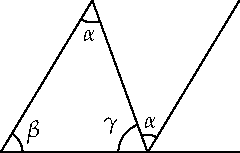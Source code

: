 settings.tex="pdflatex";

texpreamble("\usepackage{amsmath}
\usepackage{amsthm,amssymb}
\usepackage{mathpazo}
\usepackage[svgnames]{xcolor}
");
import graph;

size(120);


real th=110;
pair P=1.1*dir(th);

draw((1+P.x,0)--(0,0)--P--(-1,0)--(0,0));

draw((0,0)--P+(1,0));

draw("$\beta$",arc((-1,0),0.15,0,degrees(P-(-1,0))));
draw("$\alpha$",arc((0,0),0.12,degrees(P-(-1,0)),th));
draw("$\gamma$",arc((0,0),0.20,th,180));
draw("$\alpha$",arc(P,0.15,degrees((-1,0)-P),degrees(-P)));


